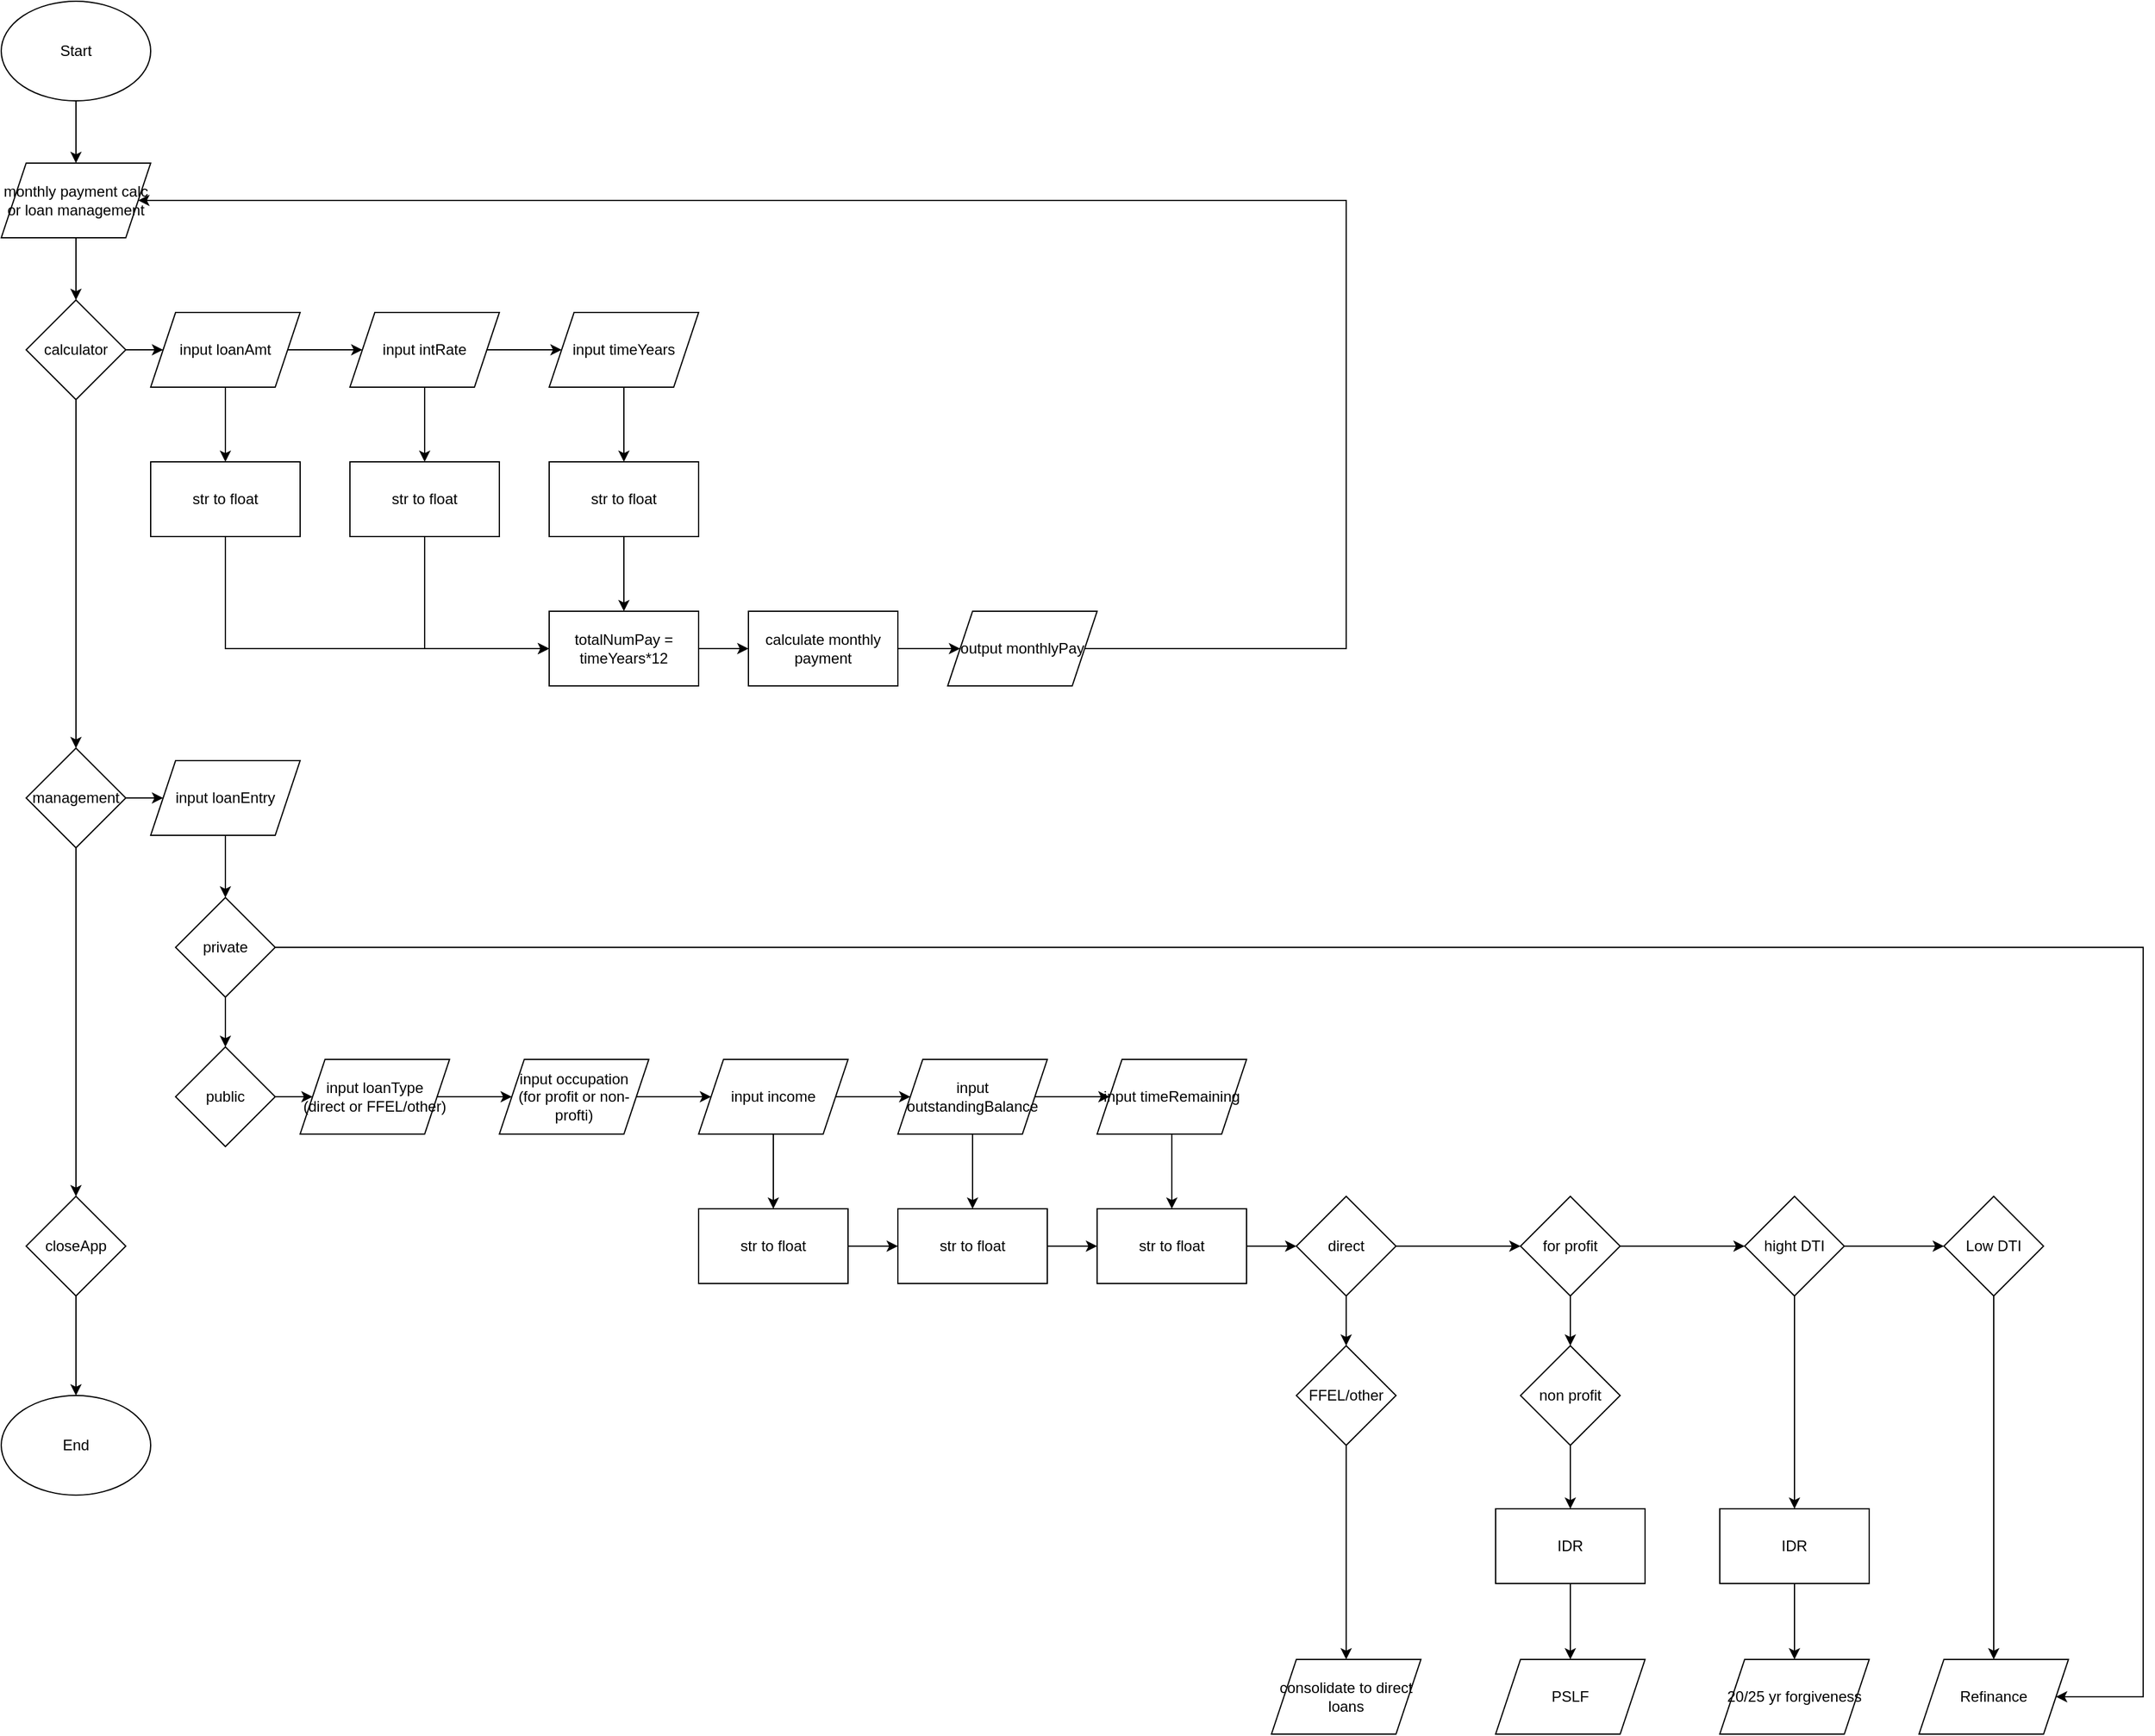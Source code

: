 <mxfile version="24.7.1" type="github">
  <diagram id="6a731a19-8d31-9384-78a2-239565b7b9f0" name="Page-1">
    <mxGraphModel dx="1468" dy="946" grid="1" gridSize="10" guides="1" tooltips="1" connect="1" arrows="1" fold="1" page="1" pageScale="1" pageWidth="1169" pageHeight="827" background="none" math="0" shadow="0">
      <root>
        <mxCell id="0" />
        <mxCell id="1" parent="0" />
        <mxCell id="CV6ZqZZLplrBWhdCv_qK-84" value="" style="edgeStyle=orthogonalEdgeStyle;rounded=0;orthogonalLoop=1;jettySize=auto;html=1;" edge="1" parent="1" source="CV6ZqZZLplrBWhdCv_qK-56" target="CV6ZqZZLplrBWhdCv_qK-71">
          <mxGeometry relative="1" as="geometry" />
        </mxCell>
        <mxCell id="CV6ZqZZLplrBWhdCv_qK-56" value="Start" style="ellipse;whiteSpace=wrap;html=1;" vertex="1" parent="1">
          <mxGeometry width="120" height="80" as="geometry" />
        </mxCell>
        <mxCell id="CV6ZqZZLplrBWhdCv_qK-60" value="" style="edgeStyle=orthogonalEdgeStyle;rounded=0;orthogonalLoop=1;jettySize=auto;html=1;" edge="1" parent="1" source="CV6ZqZZLplrBWhdCv_qK-58" target="CV6ZqZZLplrBWhdCv_qK-59">
          <mxGeometry relative="1" as="geometry" />
        </mxCell>
        <mxCell id="CV6ZqZZLplrBWhdCv_qK-58" value="input loanEntry" style="shape=parallelogram;perimeter=parallelogramPerimeter;whiteSpace=wrap;html=1;fixedSize=1;" vertex="1" parent="1">
          <mxGeometry x="120" y="610" width="120" height="60" as="geometry" />
        </mxCell>
        <mxCell id="CV6ZqZZLplrBWhdCv_qK-62" value="" style="edgeStyle=orthogonalEdgeStyle;rounded=0;orthogonalLoop=1;jettySize=auto;html=1;" edge="1" parent="1" source="CV6ZqZZLplrBWhdCv_qK-59" target="CV6ZqZZLplrBWhdCv_qK-61">
          <mxGeometry relative="1" as="geometry" />
        </mxCell>
        <mxCell id="CV6ZqZZLplrBWhdCv_qK-66" value="" style="edgeStyle=orthogonalEdgeStyle;rounded=0;orthogonalLoop=1;jettySize=auto;html=1;entryX=1;entryY=0.5;entryDx=0;entryDy=0;" edge="1" parent="1" source="CV6ZqZZLplrBWhdCv_qK-59" target="CV6ZqZZLplrBWhdCv_qK-162">
          <mxGeometry relative="1" as="geometry">
            <mxPoint x="250" y="760" as="targetPoint" />
            <Array as="points">
              <mxPoint x="1720" y="760" />
              <mxPoint x="1720" y="1362" />
            </Array>
          </mxGeometry>
        </mxCell>
        <mxCell id="CV6ZqZZLplrBWhdCv_qK-59" value="private" style="rhombus;whiteSpace=wrap;html=1;" vertex="1" parent="1">
          <mxGeometry x="140" y="720" width="80" height="80" as="geometry" />
        </mxCell>
        <mxCell id="CV6ZqZZLplrBWhdCv_qK-104" value="" style="edgeStyle=orthogonalEdgeStyle;rounded=0;orthogonalLoop=1;jettySize=auto;html=1;" edge="1" parent="1" source="CV6ZqZZLplrBWhdCv_qK-61" target="CV6ZqZZLplrBWhdCv_qK-103">
          <mxGeometry relative="1" as="geometry" />
        </mxCell>
        <mxCell id="CV6ZqZZLplrBWhdCv_qK-61" value="public" style="rhombus;whiteSpace=wrap;html=1;" vertex="1" parent="1">
          <mxGeometry x="140" y="840" width="80" height="80" as="geometry" />
        </mxCell>
        <mxCell id="CV6ZqZZLplrBWhdCv_qK-67" style="edgeStyle=orthogonalEdgeStyle;rounded=0;orthogonalLoop=1;jettySize=auto;html=1;exitX=0.5;exitY=1;exitDx=0;exitDy=0;" edge="1" parent="1" source="CV6ZqZZLplrBWhdCv_qK-58" target="CV6ZqZZLplrBWhdCv_qK-58">
          <mxGeometry relative="1" as="geometry" />
        </mxCell>
        <mxCell id="CV6ZqZZLplrBWhdCv_qK-75" value="" style="edgeStyle=orthogonalEdgeStyle;rounded=0;orthogonalLoop=1;jettySize=auto;html=1;" edge="1" parent="1" source="CV6ZqZZLplrBWhdCv_qK-71" target="CV6ZqZZLplrBWhdCv_qK-74">
          <mxGeometry relative="1" as="geometry" />
        </mxCell>
        <mxCell id="CV6ZqZZLplrBWhdCv_qK-71" value="monthly payment calc or loan management" style="shape=parallelogram;perimeter=parallelogramPerimeter;whiteSpace=wrap;html=1;fixedSize=1;" vertex="1" parent="1">
          <mxGeometry y="130" width="120" height="60" as="geometry" />
        </mxCell>
        <mxCell id="CV6ZqZZLplrBWhdCv_qK-77" value="" style="edgeStyle=orthogonalEdgeStyle;rounded=0;orthogonalLoop=1;jettySize=auto;html=1;" edge="1" parent="1" source="CV6ZqZZLplrBWhdCv_qK-74" target="CV6ZqZZLplrBWhdCv_qK-76">
          <mxGeometry relative="1" as="geometry" />
        </mxCell>
        <mxCell id="CV6ZqZZLplrBWhdCv_qK-79" value="" style="edgeStyle=orthogonalEdgeStyle;rounded=0;orthogonalLoop=1;jettySize=auto;html=1;" edge="1" parent="1" source="CV6ZqZZLplrBWhdCv_qK-74" target="CV6ZqZZLplrBWhdCv_qK-78">
          <mxGeometry relative="1" as="geometry" />
        </mxCell>
        <mxCell id="CV6ZqZZLplrBWhdCv_qK-74" value="calculator" style="rhombus;whiteSpace=wrap;html=1;" vertex="1" parent="1">
          <mxGeometry x="20" y="240" width="80" height="80" as="geometry" />
        </mxCell>
        <mxCell id="CV6ZqZZLplrBWhdCv_qK-100" value="" style="edgeStyle=orthogonalEdgeStyle;rounded=0;orthogonalLoop=1;jettySize=auto;html=1;" edge="1" parent="1" source="CV6ZqZZLplrBWhdCv_qK-76" target="CV6ZqZZLplrBWhdCv_qK-58">
          <mxGeometry relative="1" as="geometry" />
        </mxCell>
        <mxCell id="CV6ZqZZLplrBWhdCv_qK-164" value="" style="edgeStyle=orthogonalEdgeStyle;rounded=0;orthogonalLoop=1;jettySize=auto;html=1;" edge="1" parent="1" source="CV6ZqZZLplrBWhdCv_qK-76" target="CV6ZqZZLplrBWhdCv_qK-163">
          <mxGeometry relative="1" as="geometry" />
        </mxCell>
        <mxCell id="CV6ZqZZLplrBWhdCv_qK-76" value="management" style="rhombus;whiteSpace=wrap;html=1;" vertex="1" parent="1">
          <mxGeometry x="20" y="600" width="80" height="80" as="geometry" />
        </mxCell>
        <mxCell id="CV6ZqZZLplrBWhdCv_qK-81" value="" style="edgeStyle=orthogonalEdgeStyle;rounded=0;orthogonalLoop=1;jettySize=auto;html=1;" edge="1" parent="1" source="CV6ZqZZLplrBWhdCv_qK-78" target="CV6ZqZZLplrBWhdCv_qK-80">
          <mxGeometry relative="1" as="geometry" />
        </mxCell>
        <mxCell id="CV6ZqZZLplrBWhdCv_qK-86" value="" style="edgeStyle=orthogonalEdgeStyle;rounded=0;orthogonalLoop=1;jettySize=auto;html=1;" edge="1" parent="1" source="CV6ZqZZLplrBWhdCv_qK-78" target="CV6ZqZZLplrBWhdCv_qK-85">
          <mxGeometry relative="1" as="geometry" />
        </mxCell>
        <mxCell id="CV6ZqZZLplrBWhdCv_qK-78" value="input loanAmt" style="shape=parallelogram;perimeter=parallelogramPerimeter;whiteSpace=wrap;html=1;fixedSize=1;" vertex="1" parent="1">
          <mxGeometry x="120" y="250" width="120" height="60" as="geometry" />
        </mxCell>
        <mxCell id="CV6ZqZZLplrBWhdCv_qK-83" value="" style="edgeStyle=orthogonalEdgeStyle;rounded=0;orthogonalLoop=1;jettySize=auto;html=1;" edge="1" parent="1" source="CV6ZqZZLplrBWhdCv_qK-80" target="CV6ZqZZLplrBWhdCv_qK-82">
          <mxGeometry relative="1" as="geometry" />
        </mxCell>
        <mxCell id="CV6ZqZZLplrBWhdCv_qK-88" value="" style="edgeStyle=orthogonalEdgeStyle;rounded=0;orthogonalLoop=1;jettySize=auto;html=1;" edge="1" parent="1" source="CV6ZqZZLplrBWhdCv_qK-80" target="CV6ZqZZLplrBWhdCv_qK-87">
          <mxGeometry relative="1" as="geometry" />
        </mxCell>
        <mxCell id="CV6ZqZZLplrBWhdCv_qK-80" value="input intRate" style="shape=parallelogram;perimeter=parallelogramPerimeter;whiteSpace=wrap;html=1;fixedSize=1;" vertex="1" parent="1">
          <mxGeometry x="280" y="250" width="120" height="60" as="geometry" />
        </mxCell>
        <mxCell id="CV6ZqZZLplrBWhdCv_qK-90" value="" style="edgeStyle=orthogonalEdgeStyle;rounded=0;orthogonalLoop=1;jettySize=auto;html=1;" edge="1" parent="1" source="CV6ZqZZLplrBWhdCv_qK-82" target="CV6ZqZZLplrBWhdCv_qK-89">
          <mxGeometry relative="1" as="geometry" />
        </mxCell>
        <mxCell id="CV6ZqZZLplrBWhdCv_qK-82" value="input timeYears" style="shape=parallelogram;perimeter=parallelogramPerimeter;whiteSpace=wrap;html=1;fixedSize=1;" vertex="1" parent="1">
          <mxGeometry x="440" y="250" width="120" height="60" as="geometry" />
        </mxCell>
        <mxCell id="CV6ZqZZLplrBWhdCv_qK-95" style="edgeStyle=orthogonalEdgeStyle;rounded=0;orthogonalLoop=1;jettySize=auto;html=1;entryX=0;entryY=0.5;entryDx=0;entryDy=0;" edge="1" parent="1" source="CV6ZqZZLplrBWhdCv_qK-85" target="CV6ZqZZLplrBWhdCv_qK-91">
          <mxGeometry relative="1" as="geometry">
            <Array as="points">
              <mxPoint x="180" y="520" />
            </Array>
          </mxGeometry>
        </mxCell>
        <mxCell id="CV6ZqZZLplrBWhdCv_qK-85" value="str to float" style="whiteSpace=wrap;html=1;" vertex="1" parent="1">
          <mxGeometry x="120" y="370" width="120" height="60" as="geometry" />
        </mxCell>
        <mxCell id="CV6ZqZZLplrBWhdCv_qK-96" style="edgeStyle=orthogonalEdgeStyle;rounded=0;orthogonalLoop=1;jettySize=auto;html=1;entryX=0;entryY=0.5;entryDx=0;entryDy=0;" edge="1" parent="1" source="CV6ZqZZLplrBWhdCv_qK-87" target="CV6ZqZZLplrBWhdCv_qK-91">
          <mxGeometry relative="1" as="geometry">
            <Array as="points">
              <mxPoint x="340" y="520" />
            </Array>
          </mxGeometry>
        </mxCell>
        <mxCell id="CV6ZqZZLplrBWhdCv_qK-87" value="str to float" style="whiteSpace=wrap;html=1;" vertex="1" parent="1">
          <mxGeometry x="280" y="370" width="120" height="60" as="geometry" />
        </mxCell>
        <mxCell id="CV6ZqZZLplrBWhdCv_qK-92" value="" style="edgeStyle=orthogonalEdgeStyle;rounded=0;orthogonalLoop=1;jettySize=auto;html=1;" edge="1" parent="1" source="CV6ZqZZLplrBWhdCv_qK-89" target="CV6ZqZZLplrBWhdCv_qK-91">
          <mxGeometry relative="1" as="geometry" />
        </mxCell>
        <mxCell id="CV6ZqZZLplrBWhdCv_qK-89" value="str to float" style="whiteSpace=wrap;html=1;" vertex="1" parent="1">
          <mxGeometry x="440" y="370" width="120" height="60" as="geometry" />
        </mxCell>
        <mxCell id="CV6ZqZZLplrBWhdCv_qK-94" value="" style="edgeStyle=orthogonalEdgeStyle;rounded=0;orthogonalLoop=1;jettySize=auto;html=1;" edge="1" parent="1" source="CV6ZqZZLplrBWhdCv_qK-91" target="CV6ZqZZLplrBWhdCv_qK-93">
          <mxGeometry relative="1" as="geometry" />
        </mxCell>
        <mxCell id="CV6ZqZZLplrBWhdCv_qK-91" value="totalNumPay = timeYears*12" style="whiteSpace=wrap;html=1;" vertex="1" parent="1">
          <mxGeometry x="440" y="490" width="120" height="60" as="geometry" />
        </mxCell>
        <mxCell id="CV6ZqZZLplrBWhdCv_qK-99" value="" style="edgeStyle=orthogonalEdgeStyle;rounded=0;orthogonalLoop=1;jettySize=auto;html=1;" edge="1" parent="1" source="CV6ZqZZLplrBWhdCv_qK-93" target="CV6ZqZZLplrBWhdCv_qK-98">
          <mxGeometry relative="1" as="geometry" />
        </mxCell>
        <mxCell id="CV6ZqZZLplrBWhdCv_qK-93" value="calculate monthly payment" style="whiteSpace=wrap;html=1;" vertex="1" parent="1">
          <mxGeometry x="600" y="490" width="120" height="60" as="geometry" />
        </mxCell>
        <mxCell id="CV6ZqZZLplrBWhdCv_qK-102" style="edgeStyle=orthogonalEdgeStyle;rounded=0;orthogonalLoop=1;jettySize=auto;html=1;exitX=1;exitY=0.5;exitDx=0;exitDy=0;entryX=1;entryY=0.5;entryDx=0;entryDy=0;" edge="1" parent="1" source="CV6ZqZZLplrBWhdCv_qK-98" target="CV6ZqZZLplrBWhdCv_qK-71">
          <mxGeometry relative="1" as="geometry">
            <Array as="points">
              <mxPoint x="1080" y="520" />
              <mxPoint x="1080" y="160" />
            </Array>
          </mxGeometry>
        </mxCell>
        <mxCell id="CV6ZqZZLplrBWhdCv_qK-98" value="output monthlyPay" style="shape=parallelogram;perimeter=parallelogramPerimeter;whiteSpace=wrap;html=1;fixedSize=1;" vertex="1" parent="1">
          <mxGeometry x="760" y="490" width="120" height="60" as="geometry" />
        </mxCell>
        <mxCell id="CV6ZqZZLplrBWhdCv_qK-138" value="" style="edgeStyle=orthogonalEdgeStyle;rounded=0;orthogonalLoop=1;jettySize=auto;html=1;" edge="1" parent="1" source="CV6ZqZZLplrBWhdCv_qK-103" target="CV6ZqZZLplrBWhdCv_qK-105">
          <mxGeometry relative="1" as="geometry" />
        </mxCell>
        <mxCell id="CV6ZqZZLplrBWhdCv_qK-103" value="input loanType&lt;div&gt;(direct or FFEL/other)&lt;/div&gt;" style="shape=parallelogram;perimeter=parallelogramPerimeter;whiteSpace=wrap;html=1;fixedSize=1;" vertex="1" parent="1">
          <mxGeometry x="240" y="850" width="120" height="60" as="geometry" />
        </mxCell>
        <mxCell id="CV6ZqZZLplrBWhdCv_qK-139" value="" style="edgeStyle=orthogonalEdgeStyle;rounded=0;orthogonalLoop=1;jettySize=auto;html=1;" edge="1" parent="1" source="CV6ZqZZLplrBWhdCv_qK-105" target="CV6ZqZZLplrBWhdCv_qK-107">
          <mxGeometry relative="1" as="geometry" />
        </mxCell>
        <mxCell id="CV6ZqZZLplrBWhdCv_qK-105" value="input occupation&lt;div&gt;(for profit or non-profti)&lt;/div&gt;" style="shape=parallelogram;perimeter=parallelogramPerimeter;whiteSpace=wrap;html=1;fixedSize=1;" vertex="1" parent="1">
          <mxGeometry x="400" y="850" width="120" height="60" as="geometry" />
        </mxCell>
        <mxCell id="CV6ZqZZLplrBWhdCv_qK-110" value="" style="edgeStyle=orthogonalEdgeStyle;rounded=0;orthogonalLoop=1;jettySize=auto;html=1;" edge="1" parent="1" source="CV6ZqZZLplrBWhdCv_qK-107" target="CV6ZqZZLplrBWhdCv_qK-109">
          <mxGeometry relative="1" as="geometry" />
        </mxCell>
        <mxCell id="CV6ZqZZLplrBWhdCv_qK-114" value="" style="edgeStyle=orthogonalEdgeStyle;rounded=0;orthogonalLoop=1;jettySize=auto;html=1;" edge="1" parent="1" source="CV6ZqZZLplrBWhdCv_qK-107">
          <mxGeometry relative="1" as="geometry">
            <mxPoint x="620" y="970" as="targetPoint" />
          </mxGeometry>
        </mxCell>
        <mxCell id="CV6ZqZZLplrBWhdCv_qK-107" value="input income" style="shape=parallelogram;perimeter=parallelogramPerimeter;whiteSpace=wrap;html=1;fixedSize=1;" vertex="1" parent="1">
          <mxGeometry x="560" y="850" width="120" height="60" as="geometry" />
        </mxCell>
        <mxCell id="CV6ZqZZLplrBWhdCv_qK-112" value="" style="edgeStyle=orthogonalEdgeStyle;rounded=0;orthogonalLoop=1;jettySize=auto;html=1;" edge="1" parent="1" source="CV6ZqZZLplrBWhdCv_qK-109" target="CV6ZqZZLplrBWhdCv_qK-111">
          <mxGeometry relative="1" as="geometry" />
        </mxCell>
        <mxCell id="CV6ZqZZLplrBWhdCv_qK-117" value="" style="edgeStyle=orthogonalEdgeStyle;rounded=0;orthogonalLoop=1;jettySize=auto;html=1;" edge="1" parent="1" source="CV6ZqZZLplrBWhdCv_qK-109">
          <mxGeometry relative="1" as="geometry">
            <mxPoint x="780" y="970" as="targetPoint" />
          </mxGeometry>
        </mxCell>
        <mxCell id="CV6ZqZZLplrBWhdCv_qK-109" value="input outstandingBalance" style="shape=parallelogram;perimeter=parallelogramPerimeter;whiteSpace=wrap;html=1;fixedSize=1;" vertex="1" parent="1">
          <mxGeometry x="720" y="850" width="120" height="60" as="geometry" />
        </mxCell>
        <mxCell id="CV6ZqZZLplrBWhdCv_qK-118" value="" style="edgeStyle=orthogonalEdgeStyle;rounded=0;orthogonalLoop=1;jettySize=auto;html=1;" edge="1" parent="1" source="CV6ZqZZLplrBWhdCv_qK-111">
          <mxGeometry relative="1" as="geometry">
            <mxPoint x="940" y="970" as="targetPoint" />
          </mxGeometry>
        </mxCell>
        <mxCell id="CV6ZqZZLplrBWhdCv_qK-111" value="input timeRemaining" style="shape=parallelogram;perimeter=parallelogramPerimeter;whiteSpace=wrap;html=1;fixedSize=1;" vertex="1" parent="1">
          <mxGeometry x="880" y="850" width="120" height="60" as="geometry" />
        </mxCell>
        <mxCell id="CV6ZqZZLplrBWhdCv_qK-122" value="" style="edgeStyle=orthogonalEdgeStyle;rounded=0;orthogonalLoop=1;jettySize=auto;html=1;" edge="1" parent="1" source="CV6ZqZZLplrBWhdCv_qK-119" target="CV6ZqZZLplrBWhdCv_qK-121">
          <mxGeometry relative="1" as="geometry" />
        </mxCell>
        <mxCell id="CV6ZqZZLplrBWhdCv_qK-142" value="" style="edgeStyle=orthogonalEdgeStyle;rounded=0;orthogonalLoop=1;jettySize=auto;html=1;" edge="1" parent="1" source="CV6ZqZZLplrBWhdCv_qK-119" target="CV6ZqZZLplrBWhdCv_qK-134">
          <mxGeometry relative="1" as="geometry" />
        </mxCell>
        <mxCell id="CV6ZqZZLplrBWhdCv_qK-119" value="direct" style="rhombus;whiteSpace=wrap;html=1;" vertex="1" parent="1">
          <mxGeometry x="1040" y="960" width="80" height="80" as="geometry" />
        </mxCell>
        <mxCell id="CV6ZqZZLplrBWhdCv_qK-128" value="" style="edgeStyle=orthogonalEdgeStyle;rounded=0;orthogonalLoop=1;jettySize=auto;html=1;" edge="1" parent="1" source="CV6ZqZZLplrBWhdCv_qK-121" target="CV6ZqZZLplrBWhdCv_qK-127">
          <mxGeometry relative="1" as="geometry" />
        </mxCell>
        <mxCell id="CV6ZqZZLplrBWhdCv_qK-121" value="FFEL/other" style="rhombus;whiteSpace=wrap;html=1;" vertex="1" parent="1">
          <mxGeometry x="1040" y="1080" width="80" height="80" as="geometry" />
        </mxCell>
        <mxCell id="CV6ZqZZLplrBWhdCv_qK-127" value="consolidate to direct loans" style="shape=parallelogram;perimeter=parallelogramPerimeter;whiteSpace=wrap;html=1;fixedSize=1;" vertex="1" parent="1">
          <mxGeometry x="1020" y="1332" width="120" height="60" as="geometry" />
        </mxCell>
        <mxCell id="CV6ZqZZLplrBWhdCv_qK-140" value="" style="edgeStyle=orthogonalEdgeStyle;rounded=0;orthogonalLoop=1;jettySize=auto;html=1;" edge="1" parent="1" source="CV6ZqZZLplrBWhdCv_qK-131" target="CV6ZqZZLplrBWhdCv_qK-132">
          <mxGeometry relative="1" as="geometry" />
        </mxCell>
        <mxCell id="CV6ZqZZLplrBWhdCv_qK-131" value="str to float" style="whiteSpace=wrap;html=1;" vertex="1" parent="1">
          <mxGeometry x="560" y="970" width="120" height="60" as="geometry" />
        </mxCell>
        <mxCell id="CV6ZqZZLplrBWhdCv_qK-141" value="" style="edgeStyle=orthogonalEdgeStyle;rounded=0;orthogonalLoop=1;jettySize=auto;html=1;" edge="1" parent="1" source="CV6ZqZZLplrBWhdCv_qK-132" target="CV6ZqZZLplrBWhdCv_qK-133">
          <mxGeometry relative="1" as="geometry" />
        </mxCell>
        <mxCell id="CV6ZqZZLplrBWhdCv_qK-132" value="str to float" style="whiteSpace=wrap;html=1;" vertex="1" parent="1">
          <mxGeometry x="720" y="970" width="120" height="60" as="geometry" />
        </mxCell>
        <mxCell id="CV6ZqZZLplrBWhdCv_qK-143" value="" style="edgeStyle=orthogonalEdgeStyle;rounded=0;orthogonalLoop=1;jettySize=auto;html=1;" edge="1" parent="1" source="CV6ZqZZLplrBWhdCv_qK-133" target="CV6ZqZZLplrBWhdCv_qK-119">
          <mxGeometry relative="1" as="geometry" />
        </mxCell>
        <mxCell id="CV6ZqZZLplrBWhdCv_qK-133" value="str to float" style="whiteSpace=wrap;html=1;" vertex="1" parent="1">
          <mxGeometry x="880" y="970" width="120" height="60" as="geometry" />
        </mxCell>
        <mxCell id="CV6ZqZZLplrBWhdCv_qK-137" value="" style="edgeStyle=orthogonalEdgeStyle;rounded=0;orthogonalLoop=1;jettySize=auto;html=1;" edge="1" parent="1" source="CV6ZqZZLplrBWhdCv_qK-134" target="CV6ZqZZLplrBWhdCv_qK-136">
          <mxGeometry relative="1" as="geometry" />
        </mxCell>
        <mxCell id="CV6ZqZZLplrBWhdCv_qK-151" value="" style="edgeStyle=orthogonalEdgeStyle;rounded=0;orthogonalLoop=1;jettySize=auto;html=1;" edge="1" parent="1" source="CV6ZqZZLplrBWhdCv_qK-134" target="CV6ZqZZLplrBWhdCv_qK-150">
          <mxGeometry relative="1" as="geometry" />
        </mxCell>
        <mxCell id="CV6ZqZZLplrBWhdCv_qK-134" value="for profit" style="rhombus;whiteSpace=wrap;html=1;" vertex="1" parent="1">
          <mxGeometry x="1220" y="960" width="80" height="80" as="geometry" />
        </mxCell>
        <mxCell id="CV6ZqZZLplrBWhdCv_qK-147" value="" style="edgeStyle=orthogonalEdgeStyle;rounded=0;orthogonalLoop=1;jettySize=auto;html=1;" edge="1" parent="1" source="CV6ZqZZLplrBWhdCv_qK-136" target="CV6ZqZZLplrBWhdCv_qK-146">
          <mxGeometry relative="1" as="geometry" />
        </mxCell>
        <mxCell id="CV6ZqZZLplrBWhdCv_qK-136" value="non profit" style="rhombus;whiteSpace=wrap;html=1;" vertex="1" parent="1">
          <mxGeometry x="1220" y="1080" width="80" height="80" as="geometry" />
        </mxCell>
        <mxCell id="CV6ZqZZLplrBWhdCv_qK-149" value="" style="edgeStyle=orthogonalEdgeStyle;rounded=0;orthogonalLoop=1;jettySize=auto;html=1;" edge="1" parent="1" source="CV6ZqZZLplrBWhdCv_qK-146" target="CV6ZqZZLplrBWhdCv_qK-148">
          <mxGeometry relative="1" as="geometry" />
        </mxCell>
        <mxCell id="CV6ZqZZLplrBWhdCv_qK-146" value="IDR" style="whiteSpace=wrap;html=1;" vertex="1" parent="1">
          <mxGeometry x="1200" y="1211" width="120" height="60" as="geometry" />
        </mxCell>
        <mxCell id="CV6ZqZZLplrBWhdCv_qK-148" value="PSLF" style="shape=parallelogram;perimeter=parallelogramPerimeter;whiteSpace=wrap;html=1;fixedSize=1;" vertex="1" parent="1">
          <mxGeometry x="1200" y="1332" width="120" height="60" as="geometry" />
        </mxCell>
        <mxCell id="CV6ZqZZLplrBWhdCv_qK-153" value="" style="edgeStyle=orthogonalEdgeStyle;rounded=0;orthogonalLoop=1;jettySize=auto;html=1;" edge="1" parent="1" source="CV6ZqZZLplrBWhdCv_qK-150" target="CV6ZqZZLplrBWhdCv_qK-152">
          <mxGeometry relative="1" as="geometry" />
        </mxCell>
        <mxCell id="CV6ZqZZLplrBWhdCv_qK-157" value="" style="edgeStyle=orthogonalEdgeStyle;rounded=0;orthogonalLoop=1;jettySize=auto;html=1;" edge="1" parent="1" source="CV6ZqZZLplrBWhdCv_qK-150" target="CV6ZqZZLplrBWhdCv_qK-156">
          <mxGeometry relative="1" as="geometry" />
        </mxCell>
        <mxCell id="CV6ZqZZLplrBWhdCv_qK-150" value="hight DTI" style="rhombus;whiteSpace=wrap;html=1;" vertex="1" parent="1">
          <mxGeometry x="1400" y="960" width="80" height="80" as="geometry" />
        </mxCell>
        <mxCell id="CV6ZqZZLplrBWhdCv_qK-160" value="" style="edgeStyle=orthogonalEdgeStyle;rounded=0;orthogonalLoop=1;jettySize=auto;html=1;entryX=0.5;entryY=0;entryDx=0;entryDy=0;" edge="1" parent="1" source="CV6ZqZZLplrBWhdCv_qK-152" target="CV6ZqZZLplrBWhdCv_qK-162">
          <mxGeometry relative="1" as="geometry">
            <mxPoint x="1600" y="1211" as="targetPoint" />
          </mxGeometry>
        </mxCell>
        <mxCell id="CV6ZqZZLplrBWhdCv_qK-152" value="Low DTI" style="rhombus;whiteSpace=wrap;html=1;" vertex="1" parent="1">
          <mxGeometry x="1560" y="960" width="80" height="80" as="geometry" />
        </mxCell>
        <mxCell id="CV6ZqZZLplrBWhdCv_qK-154" value="20/25 yr forgiveness" style="shape=parallelogram;perimeter=parallelogramPerimeter;whiteSpace=wrap;html=1;fixedSize=1;" vertex="1" parent="1">
          <mxGeometry x="1380" y="1332" width="120" height="60" as="geometry" />
        </mxCell>
        <mxCell id="CV6ZqZZLplrBWhdCv_qK-158" value="" style="edgeStyle=orthogonalEdgeStyle;rounded=0;orthogonalLoop=1;jettySize=auto;html=1;" edge="1" parent="1" source="CV6ZqZZLplrBWhdCv_qK-156" target="CV6ZqZZLplrBWhdCv_qK-154">
          <mxGeometry relative="1" as="geometry" />
        </mxCell>
        <mxCell id="CV6ZqZZLplrBWhdCv_qK-156" value="IDR" style="whiteSpace=wrap;html=1;" vertex="1" parent="1">
          <mxGeometry x="1380" y="1211" width="120" height="60" as="geometry" />
        </mxCell>
        <mxCell id="CV6ZqZZLplrBWhdCv_qK-162" value="Refinance" style="shape=parallelogram;perimeter=parallelogramPerimeter;whiteSpace=wrap;html=1;fixedSize=1;" vertex="1" parent="1">
          <mxGeometry x="1540" y="1332" width="120" height="60" as="geometry" />
        </mxCell>
        <mxCell id="CV6ZqZZLplrBWhdCv_qK-166" value="" style="edgeStyle=orthogonalEdgeStyle;rounded=0;orthogonalLoop=1;jettySize=auto;html=1;" edge="1" parent="1" source="CV6ZqZZLplrBWhdCv_qK-163">
          <mxGeometry relative="1" as="geometry">
            <mxPoint x="60" y="1120" as="targetPoint" />
          </mxGeometry>
        </mxCell>
        <mxCell id="CV6ZqZZLplrBWhdCv_qK-163" value="closeApp" style="rhombus;whiteSpace=wrap;html=1;" vertex="1" parent="1">
          <mxGeometry x="20" y="960" width="80" height="80" as="geometry" />
        </mxCell>
        <mxCell id="CV6ZqZZLplrBWhdCv_qK-167" value="End" style="ellipse;whiteSpace=wrap;html=1;" vertex="1" parent="1">
          <mxGeometry y="1120" width="120" height="80" as="geometry" />
        </mxCell>
      </root>
    </mxGraphModel>
  </diagram>
</mxfile>
